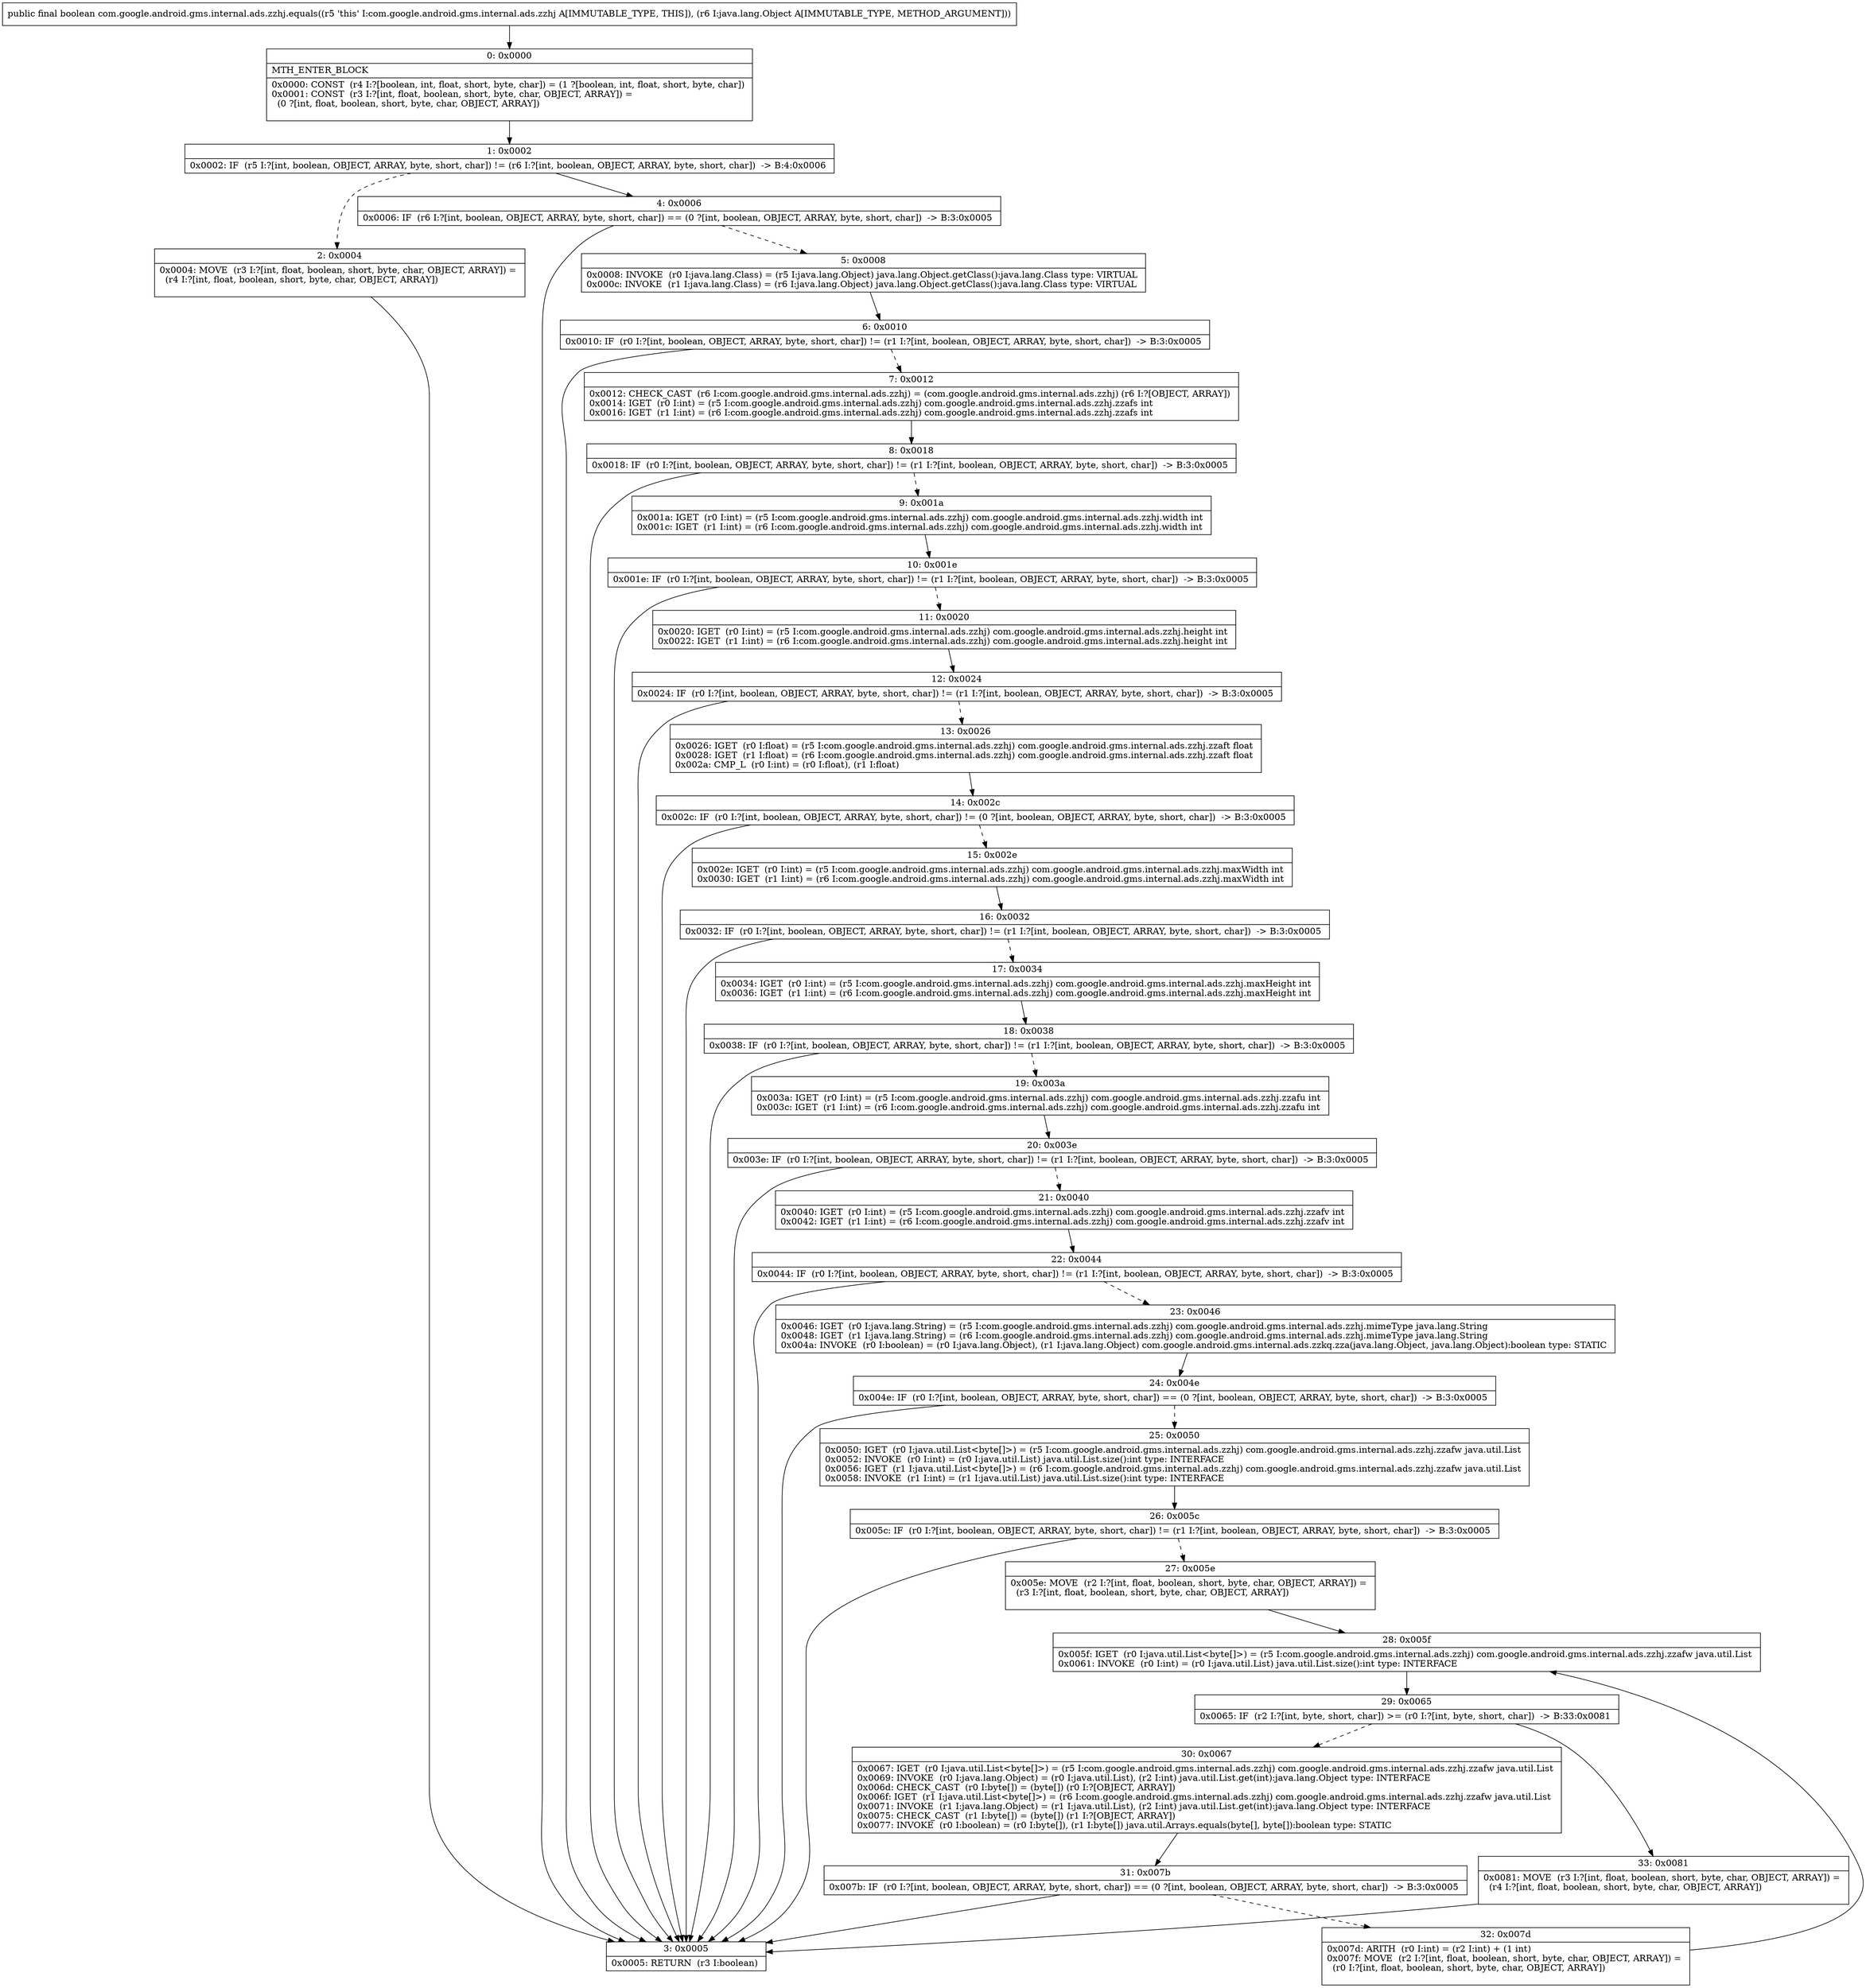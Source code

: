 digraph "CFG forcom.google.android.gms.internal.ads.zzhj.equals(Ljava\/lang\/Object;)Z" {
Node_0 [shape=record,label="{0\:\ 0x0000|MTH_ENTER_BLOCK\l|0x0000: CONST  (r4 I:?[boolean, int, float, short, byte, char]) = (1 ?[boolean, int, float, short, byte, char]) \l0x0001: CONST  (r3 I:?[int, float, boolean, short, byte, char, OBJECT, ARRAY]) = \l  (0 ?[int, float, boolean, short, byte, char, OBJECT, ARRAY])\l \l}"];
Node_1 [shape=record,label="{1\:\ 0x0002|0x0002: IF  (r5 I:?[int, boolean, OBJECT, ARRAY, byte, short, char]) != (r6 I:?[int, boolean, OBJECT, ARRAY, byte, short, char])  \-\> B:4:0x0006 \l}"];
Node_2 [shape=record,label="{2\:\ 0x0004|0x0004: MOVE  (r3 I:?[int, float, boolean, short, byte, char, OBJECT, ARRAY]) = \l  (r4 I:?[int, float, boolean, short, byte, char, OBJECT, ARRAY])\l \l}"];
Node_3 [shape=record,label="{3\:\ 0x0005|0x0005: RETURN  (r3 I:boolean) \l}"];
Node_4 [shape=record,label="{4\:\ 0x0006|0x0006: IF  (r6 I:?[int, boolean, OBJECT, ARRAY, byte, short, char]) == (0 ?[int, boolean, OBJECT, ARRAY, byte, short, char])  \-\> B:3:0x0005 \l}"];
Node_5 [shape=record,label="{5\:\ 0x0008|0x0008: INVOKE  (r0 I:java.lang.Class) = (r5 I:java.lang.Object) java.lang.Object.getClass():java.lang.Class type: VIRTUAL \l0x000c: INVOKE  (r1 I:java.lang.Class) = (r6 I:java.lang.Object) java.lang.Object.getClass():java.lang.Class type: VIRTUAL \l}"];
Node_6 [shape=record,label="{6\:\ 0x0010|0x0010: IF  (r0 I:?[int, boolean, OBJECT, ARRAY, byte, short, char]) != (r1 I:?[int, boolean, OBJECT, ARRAY, byte, short, char])  \-\> B:3:0x0005 \l}"];
Node_7 [shape=record,label="{7\:\ 0x0012|0x0012: CHECK_CAST  (r6 I:com.google.android.gms.internal.ads.zzhj) = (com.google.android.gms.internal.ads.zzhj) (r6 I:?[OBJECT, ARRAY]) \l0x0014: IGET  (r0 I:int) = (r5 I:com.google.android.gms.internal.ads.zzhj) com.google.android.gms.internal.ads.zzhj.zzafs int \l0x0016: IGET  (r1 I:int) = (r6 I:com.google.android.gms.internal.ads.zzhj) com.google.android.gms.internal.ads.zzhj.zzafs int \l}"];
Node_8 [shape=record,label="{8\:\ 0x0018|0x0018: IF  (r0 I:?[int, boolean, OBJECT, ARRAY, byte, short, char]) != (r1 I:?[int, boolean, OBJECT, ARRAY, byte, short, char])  \-\> B:3:0x0005 \l}"];
Node_9 [shape=record,label="{9\:\ 0x001a|0x001a: IGET  (r0 I:int) = (r5 I:com.google.android.gms.internal.ads.zzhj) com.google.android.gms.internal.ads.zzhj.width int \l0x001c: IGET  (r1 I:int) = (r6 I:com.google.android.gms.internal.ads.zzhj) com.google.android.gms.internal.ads.zzhj.width int \l}"];
Node_10 [shape=record,label="{10\:\ 0x001e|0x001e: IF  (r0 I:?[int, boolean, OBJECT, ARRAY, byte, short, char]) != (r1 I:?[int, boolean, OBJECT, ARRAY, byte, short, char])  \-\> B:3:0x0005 \l}"];
Node_11 [shape=record,label="{11\:\ 0x0020|0x0020: IGET  (r0 I:int) = (r5 I:com.google.android.gms.internal.ads.zzhj) com.google.android.gms.internal.ads.zzhj.height int \l0x0022: IGET  (r1 I:int) = (r6 I:com.google.android.gms.internal.ads.zzhj) com.google.android.gms.internal.ads.zzhj.height int \l}"];
Node_12 [shape=record,label="{12\:\ 0x0024|0x0024: IF  (r0 I:?[int, boolean, OBJECT, ARRAY, byte, short, char]) != (r1 I:?[int, boolean, OBJECT, ARRAY, byte, short, char])  \-\> B:3:0x0005 \l}"];
Node_13 [shape=record,label="{13\:\ 0x0026|0x0026: IGET  (r0 I:float) = (r5 I:com.google.android.gms.internal.ads.zzhj) com.google.android.gms.internal.ads.zzhj.zzaft float \l0x0028: IGET  (r1 I:float) = (r6 I:com.google.android.gms.internal.ads.zzhj) com.google.android.gms.internal.ads.zzhj.zzaft float \l0x002a: CMP_L  (r0 I:int) = (r0 I:float), (r1 I:float) \l}"];
Node_14 [shape=record,label="{14\:\ 0x002c|0x002c: IF  (r0 I:?[int, boolean, OBJECT, ARRAY, byte, short, char]) != (0 ?[int, boolean, OBJECT, ARRAY, byte, short, char])  \-\> B:3:0x0005 \l}"];
Node_15 [shape=record,label="{15\:\ 0x002e|0x002e: IGET  (r0 I:int) = (r5 I:com.google.android.gms.internal.ads.zzhj) com.google.android.gms.internal.ads.zzhj.maxWidth int \l0x0030: IGET  (r1 I:int) = (r6 I:com.google.android.gms.internal.ads.zzhj) com.google.android.gms.internal.ads.zzhj.maxWidth int \l}"];
Node_16 [shape=record,label="{16\:\ 0x0032|0x0032: IF  (r0 I:?[int, boolean, OBJECT, ARRAY, byte, short, char]) != (r1 I:?[int, boolean, OBJECT, ARRAY, byte, short, char])  \-\> B:3:0x0005 \l}"];
Node_17 [shape=record,label="{17\:\ 0x0034|0x0034: IGET  (r0 I:int) = (r5 I:com.google.android.gms.internal.ads.zzhj) com.google.android.gms.internal.ads.zzhj.maxHeight int \l0x0036: IGET  (r1 I:int) = (r6 I:com.google.android.gms.internal.ads.zzhj) com.google.android.gms.internal.ads.zzhj.maxHeight int \l}"];
Node_18 [shape=record,label="{18\:\ 0x0038|0x0038: IF  (r0 I:?[int, boolean, OBJECT, ARRAY, byte, short, char]) != (r1 I:?[int, boolean, OBJECT, ARRAY, byte, short, char])  \-\> B:3:0x0005 \l}"];
Node_19 [shape=record,label="{19\:\ 0x003a|0x003a: IGET  (r0 I:int) = (r5 I:com.google.android.gms.internal.ads.zzhj) com.google.android.gms.internal.ads.zzhj.zzafu int \l0x003c: IGET  (r1 I:int) = (r6 I:com.google.android.gms.internal.ads.zzhj) com.google.android.gms.internal.ads.zzhj.zzafu int \l}"];
Node_20 [shape=record,label="{20\:\ 0x003e|0x003e: IF  (r0 I:?[int, boolean, OBJECT, ARRAY, byte, short, char]) != (r1 I:?[int, boolean, OBJECT, ARRAY, byte, short, char])  \-\> B:3:0x0005 \l}"];
Node_21 [shape=record,label="{21\:\ 0x0040|0x0040: IGET  (r0 I:int) = (r5 I:com.google.android.gms.internal.ads.zzhj) com.google.android.gms.internal.ads.zzhj.zzafv int \l0x0042: IGET  (r1 I:int) = (r6 I:com.google.android.gms.internal.ads.zzhj) com.google.android.gms.internal.ads.zzhj.zzafv int \l}"];
Node_22 [shape=record,label="{22\:\ 0x0044|0x0044: IF  (r0 I:?[int, boolean, OBJECT, ARRAY, byte, short, char]) != (r1 I:?[int, boolean, OBJECT, ARRAY, byte, short, char])  \-\> B:3:0x0005 \l}"];
Node_23 [shape=record,label="{23\:\ 0x0046|0x0046: IGET  (r0 I:java.lang.String) = (r5 I:com.google.android.gms.internal.ads.zzhj) com.google.android.gms.internal.ads.zzhj.mimeType java.lang.String \l0x0048: IGET  (r1 I:java.lang.String) = (r6 I:com.google.android.gms.internal.ads.zzhj) com.google.android.gms.internal.ads.zzhj.mimeType java.lang.String \l0x004a: INVOKE  (r0 I:boolean) = (r0 I:java.lang.Object), (r1 I:java.lang.Object) com.google.android.gms.internal.ads.zzkq.zza(java.lang.Object, java.lang.Object):boolean type: STATIC \l}"];
Node_24 [shape=record,label="{24\:\ 0x004e|0x004e: IF  (r0 I:?[int, boolean, OBJECT, ARRAY, byte, short, char]) == (0 ?[int, boolean, OBJECT, ARRAY, byte, short, char])  \-\> B:3:0x0005 \l}"];
Node_25 [shape=record,label="{25\:\ 0x0050|0x0050: IGET  (r0 I:java.util.List\<byte[]\>) = (r5 I:com.google.android.gms.internal.ads.zzhj) com.google.android.gms.internal.ads.zzhj.zzafw java.util.List \l0x0052: INVOKE  (r0 I:int) = (r0 I:java.util.List) java.util.List.size():int type: INTERFACE \l0x0056: IGET  (r1 I:java.util.List\<byte[]\>) = (r6 I:com.google.android.gms.internal.ads.zzhj) com.google.android.gms.internal.ads.zzhj.zzafw java.util.List \l0x0058: INVOKE  (r1 I:int) = (r1 I:java.util.List) java.util.List.size():int type: INTERFACE \l}"];
Node_26 [shape=record,label="{26\:\ 0x005c|0x005c: IF  (r0 I:?[int, boolean, OBJECT, ARRAY, byte, short, char]) != (r1 I:?[int, boolean, OBJECT, ARRAY, byte, short, char])  \-\> B:3:0x0005 \l}"];
Node_27 [shape=record,label="{27\:\ 0x005e|0x005e: MOVE  (r2 I:?[int, float, boolean, short, byte, char, OBJECT, ARRAY]) = \l  (r3 I:?[int, float, boolean, short, byte, char, OBJECT, ARRAY])\l \l}"];
Node_28 [shape=record,label="{28\:\ 0x005f|0x005f: IGET  (r0 I:java.util.List\<byte[]\>) = (r5 I:com.google.android.gms.internal.ads.zzhj) com.google.android.gms.internal.ads.zzhj.zzafw java.util.List \l0x0061: INVOKE  (r0 I:int) = (r0 I:java.util.List) java.util.List.size():int type: INTERFACE \l}"];
Node_29 [shape=record,label="{29\:\ 0x0065|0x0065: IF  (r2 I:?[int, byte, short, char]) \>= (r0 I:?[int, byte, short, char])  \-\> B:33:0x0081 \l}"];
Node_30 [shape=record,label="{30\:\ 0x0067|0x0067: IGET  (r0 I:java.util.List\<byte[]\>) = (r5 I:com.google.android.gms.internal.ads.zzhj) com.google.android.gms.internal.ads.zzhj.zzafw java.util.List \l0x0069: INVOKE  (r0 I:java.lang.Object) = (r0 I:java.util.List), (r2 I:int) java.util.List.get(int):java.lang.Object type: INTERFACE \l0x006d: CHECK_CAST  (r0 I:byte[]) = (byte[]) (r0 I:?[OBJECT, ARRAY]) \l0x006f: IGET  (r1 I:java.util.List\<byte[]\>) = (r6 I:com.google.android.gms.internal.ads.zzhj) com.google.android.gms.internal.ads.zzhj.zzafw java.util.List \l0x0071: INVOKE  (r1 I:java.lang.Object) = (r1 I:java.util.List), (r2 I:int) java.util.List.get(int):java.lang.Object type: INTERFACE \l0x0075: CHECK_CAST  (r1 I:byte[]) = (byte[]) (r1 I:?[OBJECT, ARRAY]) \l0x0077: INVOKE  (r0 I:boolean) = (r0 I:byte[]), (r1 I:byte[]) java.util.Arrays.equals(byte[], byte[]):boolean type: STATIC \l}"];
Node_31 [shape=record,label="{31\:\ 0x007b|0x007b: IF  (r0 I:?[int, boolean, OBJECT, ARRAY, byte, short, char]) == (0 ?[int, boolean, OBJECT, ARRAY, byte, short, char])  \-\> B:3:0x0005 \l}"];
Node_32 [shape=record,label="{32\:\ 0x007d|0x007d: ARITH  (r0 I:int) = (r2 I:int) + (1 int) \l0x007f: MOVE  (r2 I:?[int, float, boolean, short, byte, char, OBJECT, ARRAY]) = \l  (r0 I:?[int, float, boolean, short, byte, char, OBJECT, ARRAY])\l \l}"];
Node_33 [shape=record,label="{33\:\ 0x0081|0x0081: MOVE  (r3 I:?[int, float, boolean, short, byte, char, OBJECT, ARRAY]) = \l  (r4 I:?[int, float, boolean, short, byte, char, OBJECT, ARRAY])\l \l}"];
MethodNode[shape=record,label="{public final boolean com.google.android.gms.internal.ads.zzhj.equals((r5 'this' I:com.google.android.gms.internal.ads.zzhj A[IMMUTABLE_TYPE, THIS]), (r6 I:java.lang.Object A[IMMUTABLE_TYPE, METHOD_ARGUMENT])) }"];
MethodNode -> Node_0;
Node_0 -> Node_1;
Node_1 -> Node_2[style=dashed];
Node_1 -> Node_4;
Node_2 -> Node_3;
Node_4 -> Node_3;
Node_4 -> Node_5[style=dashed];
Node_5 -> Node_6;
Node_6 -> Node_3;
Node_6 -> Node_7[style=dashed];
Node_7 -> Node_8;
Node_8 -> Node_3;
Node_8 -> Node_9[style=dashed];
Node_9 -> Node_10;
Node_10 -> Node_3;
Node_10 -> Node_11[style=dashed];
Node_11 -> Node_12;
Node_12 -> Node_3;
Node_12 -> Node_13[style=dashed];
Node_13 -> Node_14;
Node_14 -> Node_3;
Node_14 -> Node_15[style=dashed];
Node_15 -> Node_16;
Node_16 -> Node_3;
Node_16 -> Node_17[style=dashed];
Node_17 -> Node_18;
Node_18 -> Node_3;
Node_18 -> Node_19[style=dashed];
Node_19 -> Node_20;
Node_20 -> Node_3;
Node_20 -> Node_21[style=dashed];
Node_21 -> Node_22;
Node_22 -> Node_3;
Node_22 -> Node_23[style=dashed];
Node_23 -> Node_24;
Node_24 -> Node_3;
Node_24 -> Node_25[style=dashed];
Node_25 -> Node_26;
Node_26 -> Node_3;
Node_26 -> Node_27[style=dashed];
Node_27 -> Node_28;
Node_28 -> Node_29;
Node_29 -> Node_30[style=dashed];
Node_29 -> Node_33;
Node_30 -> Node_31;
Node_31 -> Node_3;
Node_31 -> Node_32[style=dashed];
Node_32 -> Node_28;
Node_33 -> Node_3;
}

